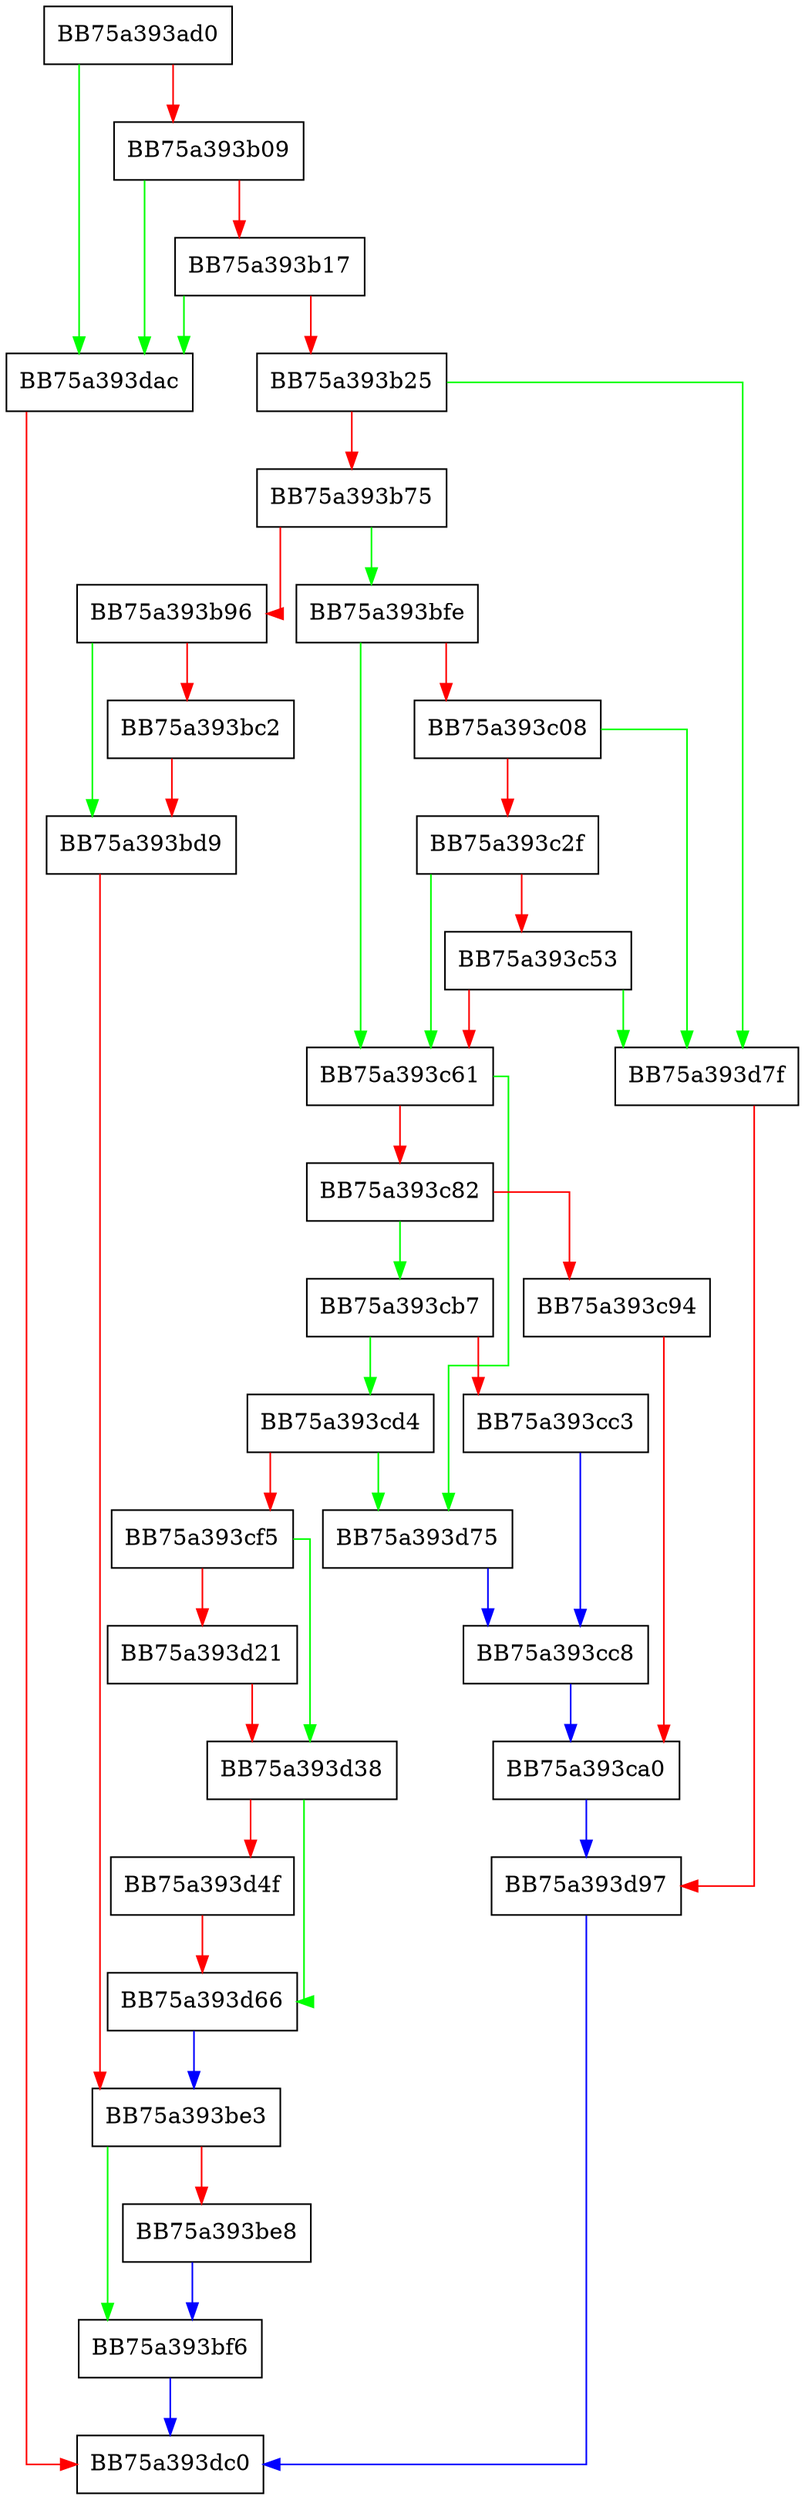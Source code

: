 digraph KERNEL32_DLL_MoveFileWWorker {
  node [shape="box"];
  graph [splines=ortho];
  BB75a393ad0 -> BB75a393dac [color="green"];
  BB75a393ad0 -> BB75a393b09 [color="red"];
  BB75a393b09 -> BB75a393dac [color="green"];
  BB75a393b09 -> BB75a393b17 [color="red"];
  BB75a393b17 -> BB75a393dac [color="green"];
  BB75a393b17 -> BB75a393b25 [color="red"];
  BB75a393b25 -> BB75a393d7f [color="green"];
  BB75a393b25 -> BB75a393b75 [color="red"];
  BB75a393b75 -> BB75a393bfe [color="green"];
  BB75a393b75 -> BB75a393b96 [color="red"];
  BB75a393b96 -> BB75a393bd9 [color="green"];
  BB75a393b96 -> BB75a393bc2 [color="red"];
  BB75a393bc2 -> BB75a393bd9 [color="red"];
  BB75a393bd9 -> BB75a393be3 [color="red"];
  BB75a393be3 -> BB75a393bf6 [color="green"];
  BB75a393be3 -> BB75a393be8 [color="red"];
  BB75a393be8 -> BB75a393bf6 [color="blue"];
  BB75a393bf6 -> BB75a393dc0 [color="blue"];
  BB75a393bfe -> BB75a393c61 [color="green"];
  BB75a393bfe -> BB75a393c08 [color="red"];
  BB75a393c08 -> BB75a393d7f [color="green"];
  BB75a393c08 -> BB75a393c2f [color="red"];
  BB75a393c2f -> BB75a393c61 [color="green"];
  BB75a393c2f -> BB75a393c53 [color="red"];
  BB75a393c53 -> BB75a393d7f [color="green"];
  BB75a393c53 -> BB75a393c61 [color="red"];
  BB75a393c61 -> BB75a393d75 [color="green"];
  BB75a393c61 -> BB75a393c82 [color="red"];
  BB75a393c82 -> BB75a393cb7 [color="green"];
  BB75a393c82 -> BB75a393c94 [color="red"];
  BB75a393c94 -> BB75a393ca0 [color="red"];
  BB75a393ca0 -> BB75a393d97 [color="blue"];
  BB75a393cb7 -> BB75a393cd4 [color="green"];
  BB75a393cb7 -> BB75a393cc3 [color="red"];
  BB75a393cc3 -> BB75a393cc8 [color="blue"];
  BB75a393cc8 -> BB75a393ca0 [color="blue"];
  BB75a393cd4 -> BB75a393d75 [color="green"];
  BB75a393cd4 -> BB75a393cf5 [color="red"];
  BB75a393cf5 -> BB75a393d38 [color="green"];
  BB75a393cf5 -> BB75a393d21 [color="red"];
  BB75a393d21 -> BB75a393d38 [color="red"];
  BB75a393d38 -> BB75a393d66 [color="green"];
  BB75a393d38 -> BB75a393d4f [color="red"];
  BB75a393d4f -> BB75a393d66 [color="red"];
  BB75a393d66 -> BB75a393be3 [color="blue"];
  BB75a393d75 -> BB75a393cc8 [color="blue"];
  BB75a393d7f -> BB75a393d97 [color="red"];
  BB75a393d97 -> BB75a393dc0 [color="blue"];
  BB75a393dac -> BB75a393dc0 [color="red"];
}